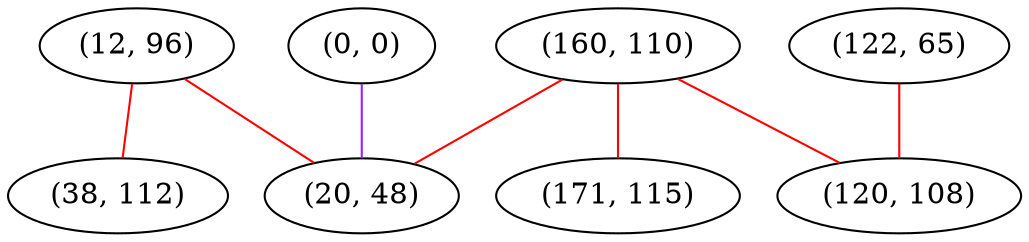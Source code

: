 graph "" {
"(0, 0)";
"(122, 65)";
"(12, 96)";
"(160, 110)";
"(171, 115)";
"(120, 108)";
"(38, 112)";
"(20, 48)";
"(0, 0)" -- "(20, 48)"  [color=purple, key=0, weight=4];
"(122, 65)" -- "(120, 108)"  [color=red, key=0, weight=1];
"(12, 96)" -- "(38, 112)"  [color=red, key=0, weight=1];
"(12, 96)" -- "(20, 48)"  [color=red, key=0, weight=1];
"(160, 110)" -- "(120, 108)"  [color=red, key=0, weight=1];
"(160, 110)" -- "(171, 115)"  [color=red, key=0, weight=1];
"(160, 110)" -- "(20, 48)"  [color=red, key=0, weight=1];
}
